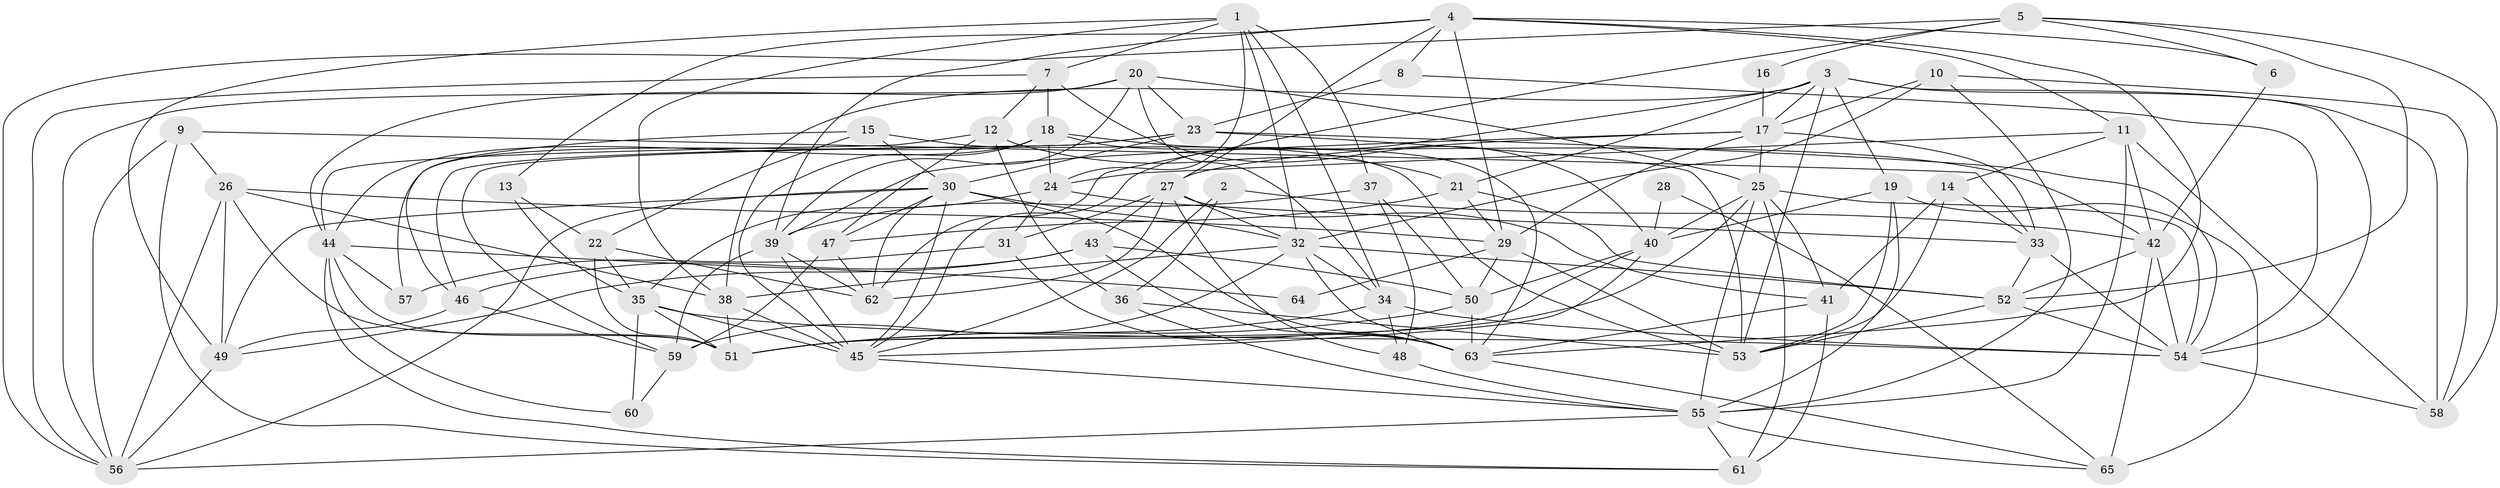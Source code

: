 // original degree distribution, {5: 0.2153846153846154, 4: 0.27692307692307694, 6: 0.07692307692307693, 3: 0.2923076923076923, 7: 0.03076923076923077, 2: 0.1, 8: 0.007692307692307693}
// Generated by graph-tools (version 1.1) at 2025/26/03/09/25 03:26:12]
// undirected, 65 vertices, 190 edges
graph export_dot {
graph [start="1"]
  node [color=gray90,style=filled];
  1;
  2;
  3;
  4;
  5;
  6;
  7;
  8;
  9;
  10;
  11;
  12;
  13;
  14;
  15;
  16;
  17;
  18;
  19;
  20;
  21;
  22;
  23;
  24;
  25;
  26;
  27;
  28;
  29;
  30;
  31;
  32;
  33;
  34;
  35;
  36;
  37;
  38;
  39;
  40;
  41;
  42;
  43;
  44;
  45;
  46;
  47;
  48;
  49;
  50;
  51;
  52;
  53;
  54;
  55;
  56;
  57;
  58;
  59;
  60;
  61;
  62;
  63;
  64;
  65;
  1 -- 7 [weight=1.0];
  1 -- 24 [weight=1.0];
  1 -- 32 [weight=1.0];
  1 -- 34 [weight=1.0];
  1 -- 37 [weight=1.0];
  1 -- 38 [weight=1.0];
  1 -- 49 [weight=1.0];
  2 -- 36 [weight=1.0];
  2 -- 42 [weight=1.0];
  2 -- 45 [weight=1.0];
  3 -- 17 [weight=1.0];
  3 -- 19 [weight=1.0];
  3 -- 21 [weight=1.0];
  3 -- 38 [weight=1.0];
  3 -- 45 [weight=1.0];
  3 -- 53 [weight=1.0];
  3 -- 54 [weight=1.0];
  3 -- 58 [weight=1.0];
  4 -- 6 [weight=1.0];
  4 -- 8 [weight=1.0];
  4 -- 11 [weight=1.0];
  4 -- 13 [weight=1.0];
  4 -- 27 [weight=1.0];
  4 -- 29 [weight=1.0];
  4 -- 39 [weight=1.0];
  4 -- 63 [weight=1.0];
  5 -- 6 [weight=1.0];
  5 -- 16 [weight=1.0];
  5 -- 52 [weight=1.0];
  5 -- 56 [weight=1.0];
  5 -- 58 [weight=1.0];
  5 -- 62 [weight=1.0];
  6 -- 42 [weight=1.0];
  7 -- 12 [weight=1.0];
  7 -- 18 [weight=1.0];
  7 -- 40 [weight=1.0];
  7 -- 56 [weight=1.0];
  8 -- 23 [weight=1.0];
  8 -- 54 [weight=1.0];
  9 -- 26 [weight=1.0];
  9 -- 33 [weight=1.0];
  9 -- 56 [weight=1.0];
  9 -- 61 [weight=1.0];
  10 -- 17 [weight=1.0];
  10 -- 32 [weight=1.0];
  10 -- 55 [weight=1.0];
  10 -- 58 [weight=1.0];
  11 -- 14 [weight=1.0];
  11 -- 24 [weight=1.0];
  11 -- 42 [weight=1.0];
  11 -- 55 [weight=1.0];
  11 -- 58 [weight=1.0];
  12 -- 21 [weight=2.0];
  12 -- 36 [weight=1.0];
  12 -- 44 [weight=1.0];
  12 -- 47 [weight=1.0];
  13 -- 22 [weight=1.0];
  13 -- 35 [weight=1.0];
  14 -- 33 [weight=1.0];
  14 -- 41 [weight=1.0];
  14 -- 53 [weight=1.0];
  15 -- 22 [weight=1.0];
  15 -- 30 [weight=1.0];
  15 -- 46 [weight=1.0];
  15 -- 53 [weight=1.0];
  16 -- 17 [weight=1.0];
  17 -- 25 [weight=1.0];
  17 -- 27 [weight=1.0];
  17 -- 29 [weight=1.0];
  17 -- 33 [weight=1.0];
  17 -- 39 [weight=1.0];
  18 -- 24 [weight=1.0];
  18 -- 42 [weight=1.0];
  18 -- 44 [weight=1.0];
  18 -- 45 [weight=1.0];
  18 -- 57 [weight=1.0];
  18 -- 63 [weight=1.0];
  19 -- 40 [weight=1.0];
  19 -- 53 [weight=1.0];
  19 -- 55 [weight=1.0];
  19 -- 65 [weight=1.0];
  20 -- 23 [weight=1.0];
  20 -- 25 [weight=1.0];
  20 -- 34 [weight=1.0];
  20 -- 39 [weight=1.0];
  20 -- 44 [weight=1.0];
  20 -- 56 [weight=1.0];
  21 -- 29 [weight=1.0];
  21 -- 47 [weight=1.0];
  21 -- 52 [weight=1.0];
  22 -- 35 [weight=1.0];
  22 -- 51 [weight=1.0];
  22 -- 62 [weight=1.0];
  23 -- 30 [weight=1.0];
  23 -- 46 [weight=1.0];
  23 -- 53 [weight=1.0];
  23 -- 54 [weight=1.0];
  23 -- 59 [weight=1.0];
  24 -- 31 [weight=1.0];
  24 -- 33 [weight=1.0];
  24 -- 35 [weight=1.0];
  25 -- 40 [weight=1.0];
  25 -- 41 [weight=1.0];
  25 -- 51 [weight=1.0];
  25 -- 54 [weight=1.0];
  25 -- 55 [weight=1.0];
  25 -- 61 [weight=1.0];
  26 -- 29 [weight=1.0];
  26 -- 38 [weight=1.0];
  26 -- 49 [weight=1.0];
  26 -- 51 [weight=1.0];
  26 -- 56 [weight=1.0];
  27 -- 31 [weight=1.0];
  27 -- 32 [weight=1.0];
  27 -- 41 [weight=1.0];
  27 -- 43 [weight=1.0];
  27 -- 48 [weight=1.0];
  27 -- 62 [weight=1.0];
  28 -- 40 [weight=1.0];
  28 -- 65 [weight=1.0];
  29 -- 50 [weight=1.0];
  29 -- 53 [weight=1.0];
  29 -- 64 [weight=1.0];
  30 -- 32 [weight=1.0];
  30 -- 45 [weight=1.0];
  30 -- 47 [weight=1.0];
  30 -- 49 [weight=1.0];
  30 -- 56 [weight=1.0];
  30 -- 62 [weight=1.0];
  30 -- 63 [weight=1.0];
  31 -- 57 [weight=1.0];
  31 -- 63 [weight=1.0];
  32 -- 34 [weight=1.0];
  32 -- 38 [weight=1.0];
  32 -- 52 [weight=1.0];
  32 -- 59 [weight=1.0];
  32 -- 63 [weight=1.0];
  33 -- 52 [weight=1.0];
  33 -- 54 [weight=1.0];
  34 -- 48 [weight=1.0];
  34 -- 51 [weight=1.0];
  34 -- 54 [weight=1.0];
  35 -- 45 [weight=2.0];
  35 -- 51 [weight=1.0];
  35 -- 54 [weight=1.0];
  35 -- 60 [weight=1.0];
  36 -- 53 [weight=1.0];
  36 -- 55 [weight=1.0];
  37 -- 39 [weight=1.0];
  37 -- 48 [weight=1.0];
  37 -- 50 [weight=1.0];
  38 -- 45 [weight=1.0];
  38 -- 51 [weight=1.0];
  39 -- 45 [weight=1.0];
  39 -- 59 [weight=1.0];
  39 -- 62 [weight=1.0];
  40 -- 45 [weight=1.0];
  40 -- 50 [weight=1.0];
  40 -- 51 [weight=1.0];
  41 -- 61 [weight=2.0];
  41 -- 63 [weight=1.0];
  42 -- 52 [weight=1.0];
  42 -- 54 [weight=1.0];
  42 -- 65 [weight=1.0];
  43 -- 46 [weight=1.0];
  43 -- 49 [weight=1.0];
  43 -- 50 [weight=1.0];
  43 -- 63 [weight=1.0];
  44 -- 51 [weight=1.0];
  44 -- 57 [weight=1.0];
  44 -- 60 [weight=1.0];
  44 -- 61 [weight=1.0];
  44 -- 64 [weight=1.0];
  45 -- 55 [weight=1.0];
  46 -- 49 [weight=1.0];
  46 -- 59 [weight=1.0];
  47 -- 59 [weight=1.0];
  47 -- 62 [weight=1.0];
  48 -- 55 [weight=1.0];
  49 -- 56 [weight=1.0];
  50 -- 51 [weight=1.0];
  50 -- 63 [weight=1.0];
  52 -- 53 [weight=1.0];
  52 -- 54 [weight=2.0];
  54 -- 58 [weight=1.0];
  55 -- 56 [weight=1.0];
  55 -- 61 [weight=1.0];
  55 -- 65 [weight=1.0];
  59 -- 60 [weight=1.0];
  63 -- 65 [weight=1.0];
}

